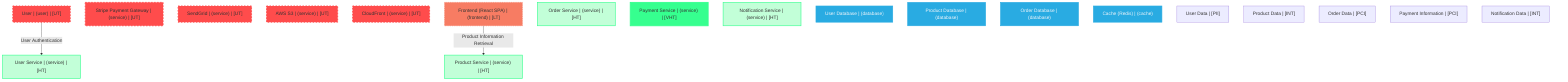 graph TB
  node_01F8Z9K8Y0Q8N5F8Y5H5Z5D8E1["User | (user) | [UT]"]:::untrusted
  node_01F8Z9K8Y0Q8N5F8Y5H5Z5D8E2["Stripe Payment Gateway | (service) | [UT]"]:::untrusted
  node_01F8Z9K8Y0Q8N5F8Y5H5Z5D8E3["SendGrid | (service) | [UT]"]:::untrusted
  node_01F8Z9K8Y0Q8N5F8Y5H5Z5D8E4["AWS S3 | (service) | [UT]"]:::untrusted
  node_01F8Z9K8Y0Q8N5F8Y5H5Z5D8E5["CloudFront | (service) | [UT]"]:::untrusted
  node_01F8Z9K8Y0Q8N5F8Y5H5Z5D8P1["Frontend (React SPA) | (frontend) | [LT]"]:::lowTrust
  node_01F8Z9K8Y0Q8N5F8Y5H5Z5D8P2["User Service | (service) | [HT]"]:::highTrust
  node_01F8Z9K8Y0Q8N5F8Y5H5Z5D8P3["Product Service | (service) | [HT]"]:::highTrust
  node_01F8Z9K8Y0Q8N5F8Y5H5Z5D8P4["Order Service | (service) | [HT]"]:::highTrust
  node_01F8Z9K8Y0Q8N5F8Y5H5Z5D8P5["Payment Service | (service) | [VHT]"]:::veryHighTrust
  node_01F8Z9K8Y0Q8N5F8Y5H5Z5D8P6["Notification Service | (service) | [HT]"]:::highTrust
  node_01F8Z9K8Y0Q8N5F8Y5H5Z5D8D1["User Database | (database)"]:::dataStore
  node_01F8Z9K8Y0Q8N5F8Y5H5Z5D8D2["Product Database | (database)"]:::dataStore
  node_01F8Z9K8Y0Q8N5F8Y5H5Z5D8D3["Order Database | (database)"]:::dataStore
  node_01F8Z9K8Y0Q8N5F8Y5H5Z5D8D4["Cache (Redis) | (cache)"]:::dataStore
  node_01F8Z9K8Y0Q8N5F8Y5H5Z5D8Y1["User Data | [PII]"]:::dataAsset,pii
  node_01F8Z9K8Y0Q8N5F8Y5H5Z5D8Y2["Product Data | [INT]"]:::dataAsset,internal
  node_01F8Z9K8Y0Q8N5F8Y5H5Z5D8Y3["Order Data | [PCI]"]:::dataAsset,pci
  node_01F8Z9K8Y0Q8N5F8Y5H5Z5D8Y4["Payment Information | [PCI]"]:::dataAsset,pci
  node_01F8Z9K8Y0Q8N5F8Y5H5Z5D8Y5["Notification Data | [INT]"]:::dataAsset,internal

  node_01F8Z9K8Y0Q8N5F8Y5H5Z5D8E1 -->|User Authentication| node_01F8Z9K8Y0Q8N5F8Y5H5Z5D8P2:::encryptedFlow
  node_01F8Z9K8Y0Q8N5F8Y5H5Z5D8P1 -->|Product Information Retrieval| node_01F8Z9K8Y0Q8N5F8Y5H5Z5D8P3:::encryptedFlow

  classDef externalEntity fill:#FF4C4C,stroke:#FF4C4C,stroke-width:2px,color:#F5F7FA
  classDef process fill:#36FF8F,stroke:#36FF8F,stroke-width:2px,color:#0B0D17
  classDef dataStore fill:#29ABE2,stroke:#29ABE2,stroke-width:2px,color:#F5F7FA
  classDef dataAsset fill:#A259FF,stroke:#c3a4ff,stroke-width:2px,color:#F5F7FA
  classDef untrusted fill:#FF4C4C,stroke:#FF4C4C,stroke-width:3px,stroke-dasharray:5 5
  classDef lowTrust fill:#f77c63,stroke:#f77c63,stroke-width:2px,stroke-dasharray:3 3
  classDef mediumTrust fill:#FFD300,stroke:#FFD300,stroke-width:2px
  classDef highTrust fill:#C2FFD8,stroke:#36FF8F,stroke-width:2px
  classDef veryHighTrust fill:#36FF8F,stroke:#36FF8F,stroke-width:3px
  classDef public fill:#C2FFD8,stroke:#36FF8F,stroke-width:1px
  classDef internal fill:#FFF2B3,stroke:#FFD300,stroke-width:1px
  classDef confidential fill:#FFB3B3,stroke:#FF4C4C,stroke-width:2px
  classDef restricted fill:#FF4C4C,stroke:#FF4C4C,stroke-width:3px
  classDef pii fill:#ffa1ad,stroke:#A259FF,stroke-width:2px
  classDef pci fill:#FF4C4C,stroke:#FF4C4C,stroke-width:3px
  classDef phi fill:#ffa1ad,stroke:#A259FF,stroke-width:3px
  classDef encryptedFlow stroke:#36FF8F,stroke-width:2px
  classDef unencryptedFlow stroke:#FF4C4C,stroke-width:2px,stroke-dasharray:5 5
  classDef authenticatedFlow stroke:#29ABE2,stroke-width:2px
  classDef trustBoundary fill:transparent,stroke:#2E3440,stroke-width:3px,stroke-dasharray:10 5
